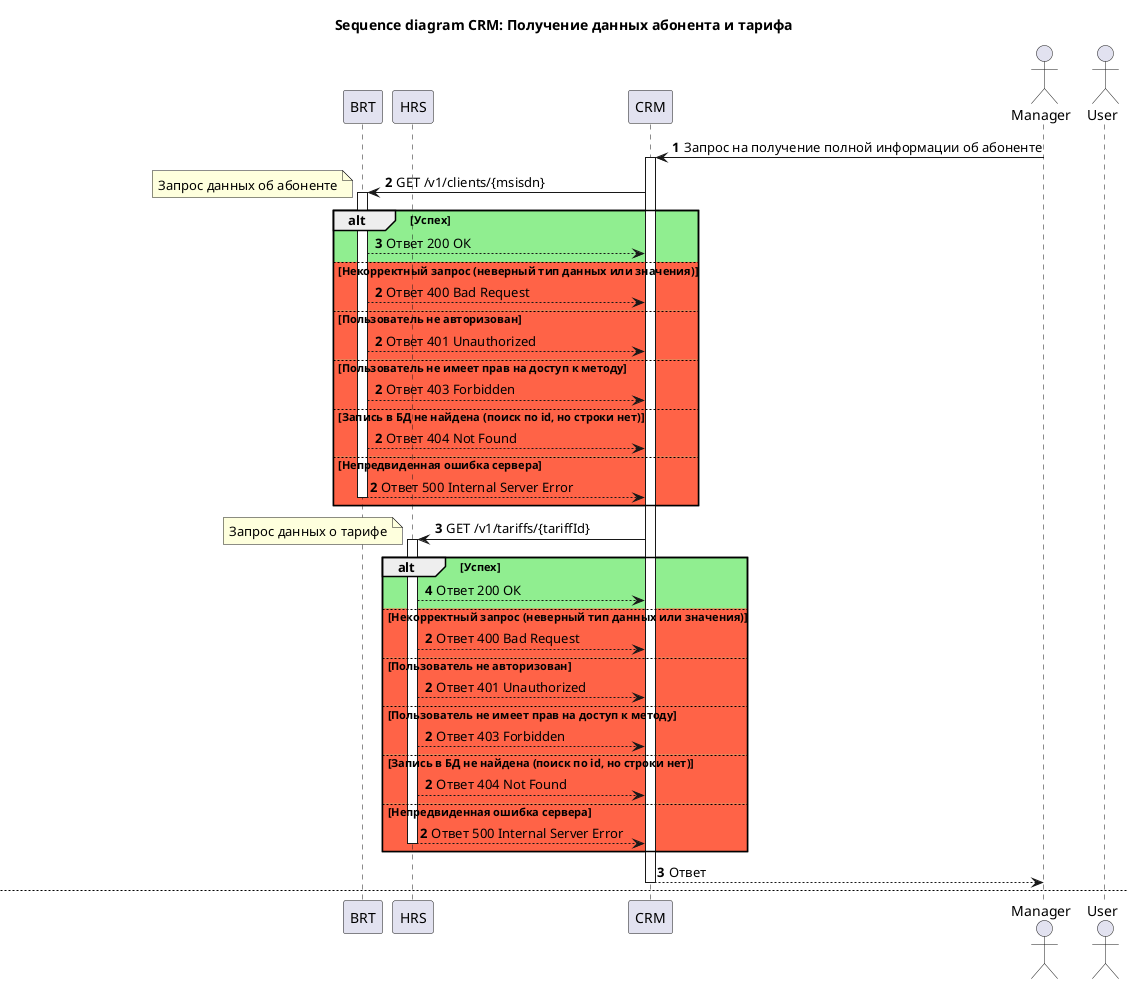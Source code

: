 @startuml Sequence diagram CRM

participant BRT as b
participant HRS as h
participant CRM as c
actor Manager as m
actor User as u



title: Sequence diagram CRM: Получение данных абонента и тарифа
autonumber
m -> c: Запрос на получение полной информации об абоненте
activate c
c -> b: GET /v1/clients/{msisdn}
note left: Запрос данных об абоненте
activate b
    alt #LightGreen Успех
        b --> c: Ответ 200 ОК
    else #Tomato Некорректный запрос (неверный тип данных или значения)
        autonumber 2
        b --> c: Ответ 400 Bad Request
    else #Tomato Пользователь не авторизован
        autonumber 2
        b --> c: Ответ 401 Unauthorized
    else #Tomato Пользователь не имеет прав на доступ к методу
        autonumber 2
        b --> c: Ответ 403 Forbidden
    else #Tomato Запись в БД не найдена (поиск по id, но строки нет)
        autonumber 2
        b --> c: Ответ 404 Not Found
    else #Tomato Непредвиденная ошибка сервера
        autonumber 2
        b --> c: Ответ 500 Internal Server Error
        deactivate b
    end

c -> h: GET /v1/tariffs/{tariffId}
note left: Запрос данных о тарифе
activate h
    alt #LightGreen Успех
        h --> c: Ответ 200 ОК
    else #Tomato Некорректный запрос (неверный тип данных или значения)
        autonumber 2
        h --> c: Ответ 400 Bad Request
    else #Tomato Пользователь не авторизован
        autonumber 2
        h --> c: Ответ 401 Unauthorized
    else #Tomato Пользователь не имеет прав на доступ к методу
        autonumber 2
        h --> c: Ответ 403 Forbidden
    else #Tomato Запись в БД не найдена (поиск по id, но строки нет)
        autonumber 2
        h --> c: Ответ 404 Not Found
    else #Tomato Непредвиденная ошибка сервера
        autonumber 2
        h --> c: Ответ 500 Internal Server Error
        deactivate h
    end
c --> m: Ответ
deactivate c



newpage Sequence diagram BRT: Авторизация (Абонент)
autonumber
u -> c: Запрос на авторизацию
activate c
c -> b: GET /v1/clients/{msisdn}
note left: Запрос на проверку введённых абонентом данных
activate b
    alt #LightGreen Успех
        b --> c: Ответ 200 ОК
    else #Tomato Некорректный запрос (неверный тип данных или значения)
        autonumber 2
        b --> c: Ответ 400 Bad Request
    else #Tomato Запись в БД не найдена (поиск по id, но строки нет)
        autonumber 2
        b --> c: Ответ 404 Not Found
    else #Tomato Непредвиденная ошибка сервера
        autonumber 2
        b --> c: Ответ 500 Internal Server Error
        deactivate b
    end
c --> u: Ответ
deactivate c



newpage Sequence diagram BRT: Авторизация (Менеджер)
autonumber
m -> c: Запрос на авторизацию
activate c
c --> m: Ответ
deactivate c



newpage Sequence diagram BRT: Создание абонента
autonumber
m -> c: Запрос на создание абонента
activate c
c -> b: POST /v1/clients
note left: Запрос на создание нового абонента
activate b
    alt #LightGreen Успех
        b --> c: Ответ 200 ОК
    else #Tomato Некорректный запрос (неверный тип данных или значения)
        autonumber 2
        b --> c: Ответ 400 Bad Request
    else #Tomato Пользователь не авторизован
        autonumber 2
        b --> c: Ответ 401 Unauthorized
    else #Tomato Пользователь не имеет прав на доступ к методу
        autonumber 2
        b --> c: Ответ 403 Forbidden
    else #Tomato Непредвиденная ошибка сервера
        autonumber 2
        b --> c: Ответ 500 Internal Server Error
        deactivate b
    end
c --> m: Ответ
deactivate c



newpage Sequence diagram BRT: Смена тарифа
autonumber
m -> c: Запрос на смену тарифа
activate c
c -> b: PATCH /v1/clients/{msisdn}/tariff
note left: Запрос на смену тарифа
activate b
    alt #LightGreen Успех
        b --> c: Ответ 200 ОК
    else #Tomato Некорректный запрос (неверный тип данных или значения)
        autonumber 2
        b --> c: Ответ 400 Bad Request
    else #Tomato Пользователь не авторизован
        autonumber 2
        b --> c: Ответ 401 Unauthorized
    else #Tomato Пользователь не имеет прав на доступ к методу
        autonumber 2
        b --> c: Ответ 403 Forbidden
    else #Tomato Запись в БД не найдена (поиск по id, но строки нет)
        autonumber 2
        b --> c: Ответ 404 Not Found
    else #Tomato Непредвиденная ошибка сервера
        autonumber 2
        b --> c: Ответ 500 Internal Server Error
        deactivate b
    end
c --> m: Ответ
deactivate c



newpage Sequence diagram BRT: Пополнение баланса (Менеджер)
autonumber
m -> c: Запрос на пополнение баланса
activate c
c -> b: PATCH /v1/clients/{msisdn}/balance
note left: Запрос на пополнение баланса
activate b
    alt #LightGreen Успех
        b --> c: Ответ 200 ОК
    else #Tomato Некорректный запрос (неверный тип данных или значения)
        autonumber 2
        b --> c: Ответ 400 Bad Request
    else #Tomato Пользователь не авторизован
        autonumber 2
        b --> c: Ответ 401 Unauthorized
    else #Tomato Пользователь не имеет прав на доступ к методу
        autonumber 2
        b --> c: Ответ 403 Forbidden
    else #Tomato Запись в БД не найдена (поиск по id, но строки нет)
        autonumber 2
        b --> c: Ответ 404 Not Found
    else #Tomato Непредвиденная ошибка сервера
        autonumber 2
        b --> c: Ответ 500 Internal Server Error
        deactivate b
    end
c --> m: Ответ
deactivate c



newpage Sequence diagram BRT: Пополнение баланса (Абонент)
autonumber
u -> c: Запрос на пополнение баланса
activate c
c -> b: PATCH /v1/clients/{msisdn}/balance
note left: Запрос на пополнение баланса
activate b
    alt #LightGreen Успех
        b --> c: Ответ 200 ОК
    else #Tomato Некорректный запрос (неверный тип данных или значения)
        autonumber 2
        b --> c: Ответ 400 Bad Request
    else #Tomato Пользователь не авторизован
        autonumber 2
        b --> c: Ответ 401 Unauthorized
    else #Tomato Пользователь не имеет прав на доступ к методу
        autonumber 2
        b --> c: Ответ 403 Forbidden
    else #Tomato Запись в БД не найдена (поиск по id, но строки нет)
        autonumber 2
        b --> c: Ответ 404 Not Found
    else #Tomato Непредвиденная ошибка сервера
        autonumber 2
        b --> c: Ответ 500 Internal Server Error
        deactivate b
    end
c --> u: Ответ
deactivate c

@enduml